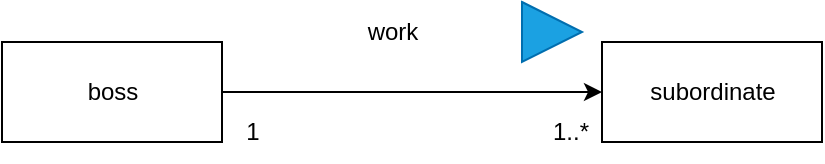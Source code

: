 <mxfile>
    <diagram id="5MWkI2qM6--w77TpJ5rL" name="第1頁">
        <mxGraphModel dx="785" dy="568" grid="1" gridSize="10" guides="1" tooltips="1" connect="1" arrows="1" fold="1" page="1" pageScale="1" pageWidth="827" pageHeight="1169" math="0" shadow="0">
            <root>
                <mxCell id="0"/>
                <mxCell id="1" parent="0"/>
                <mxCell id="4" style="edgeStyle=none;html=1;exitX=1;exitY=0.5;exitDx=0;exitDy=0;entryX=0;entryY=0.5;entryDx=0;entryDy=0;" edge="1" parent="1" source="2" target="3">
                    <mxGeometry relative="1" as="geometry"/>
                </mxCell>
                <mxCell id="2" value="boss" style="html=1;" vertex="1" parent="1">
                    <mxGeometry x="150" y="300" width="110" height="50" as="geometry"/>
                </mxCell>
                <mxCell id="3" value="subordinate" style="html=1;" vertex="1" parent="1">
                    <mxGeometry x="450" y="300" width="110" height="50" as="geometry"/>
                </mxCell>
                <mxCell id="5" value="" style="triangle;whiteSpace=wrap;html=1;fillColor=#1ba1e2;fontColor=#ffffff;strokeColor=#006EAF;" vertex="1" parent="1">
                    <mxGeometry x="410" y="280" width="30" height="30" as="geometry"/>
                </mxCell>
                <mxCell id="6" value="work" style="text;html=1;align=center;verticalAlign=middle;resizable=0;points=[];autosize=1;strokeColor=none;fillColor=none;" vertex="1" parent="1">
                    <mxGeometry x="320" y="280" width="50" height="30" as="geometry"/>
                </mxCell>
                <mxCell id="7" value="1" style="text;html=1;align=center;verticalAlign=middle;resizable=0;points=[];autosize=1;strokeColor=none;fillColor=none;" vertex="1" parent="1">
                    <mxGeometry x="260" y="330" width="30" height="30" as="geometry"/>
                </mxCell>
                <mxCell id="8" value="1..*" style="text;html=1;align=center;verticalAlign=middle;resizable=0;points=[];autosize=1;strokeColor=none;fillColor=none;" vertex="1" parent="1">
                    <mxGeometry x="414" y="330" width="40" height="30" as="geometry"/>
                </mxCell>
            </root>
        </mxGraphModel>
    </diagram>
</mxfile>